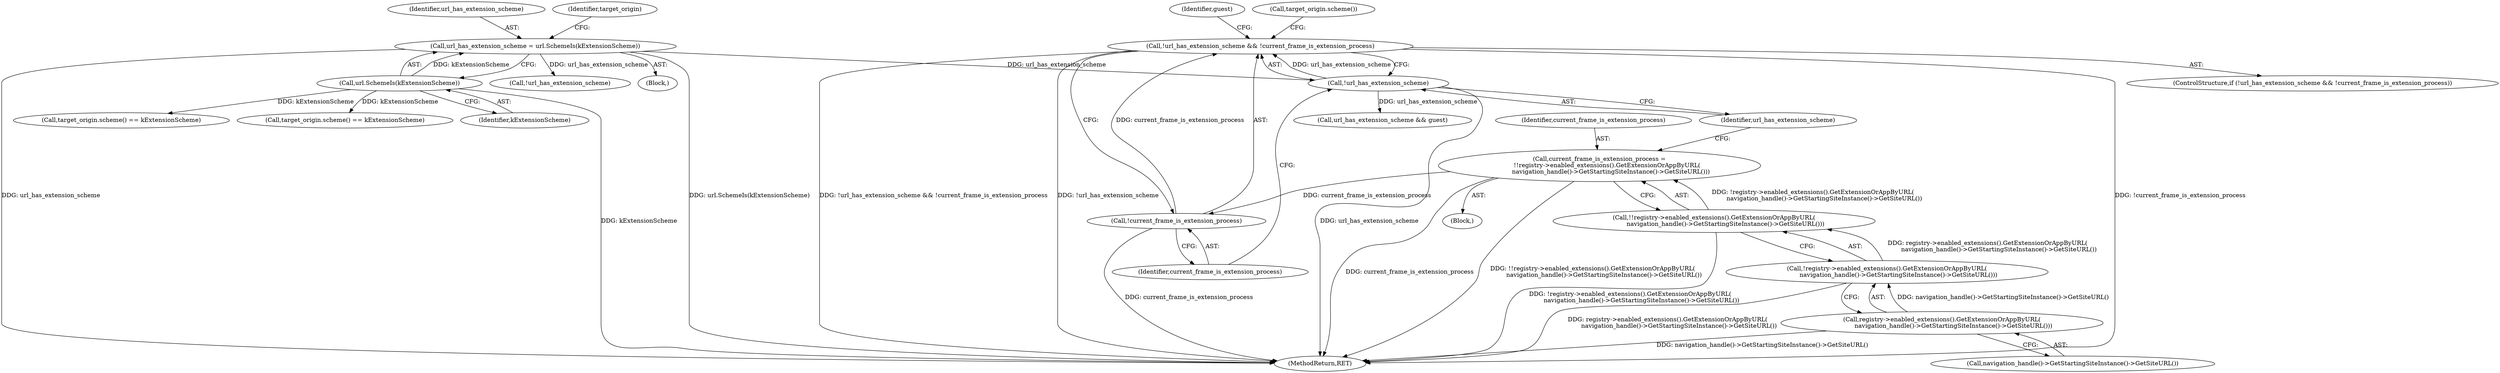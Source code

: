 digraph "1_Chrome_7614790c80996d32a28218f4d1605b0908e9ddf6@del" {
"1000191" [label="(Call,!url_has_extension_scheme && !current_frame_is_extension_process)"];
"1000192" [label="(Call,!url_has_extension_scheme)"];
"1000118" [label="(Call,url_has_extension_scheme = url.SchemeIs(kExtensionScheme))"];
"1000120" [label="(Call,url.SchemeIs(kExtensionScheme))"];
"1000194" [label="(Call,!current_frame_is_extension_process)"];
"1000184" [label="(Call,current_frame_is_extension_process =\n        !!registry->enabled_extensions().GetExtensionOrAppByURL(\n            navigation_handle()->GetStartingSiteInstance()->GetSiteURL()))"];
"1000186" [label="(Call,!!registry->enabled_extensions().GetExtensionOrAppByURL(\n            navigation_handle()->GetStartingSiteInstance()->GetSiteURL()))"];
"1000187" [label="(Call,!registry->enabled_extensions().GetExtensionOrAppByURL(\n            navigation_handle()->GetStartingSiteInstance()->GetSiteURL()))"];
"1000188" [label="(Call,registry->enabled_extensions().GetExtensionOrAppByURL(\n            navigation_handle()->GetStartingSiteInstance()->GetSiteURL()))"];
"1000313" [label="(Call,!url_has_extension_scheme)"];
"1000187" [label="(Call,!registry->enabled_extensions().GetExtensionOrAppByURL(\n            navigation_handle()->GetStartingSiteInstance()->GetSiteURL()))"];
"1000190" [label="(ControlStructure,if (!url_has_extension_scheme && !current_frame_is_extension_process))"];
"1000193" [label="(Identifier,url_has_extension_scheme)"];
"1000101" [label="(Block,)"];
"1000341" [label="(MethodReturn,RET)"];
"1000120" [label="(Call,url.SchemeIs(kExtensionScheme))"];
"1000218" [label="(Identifier,guest)"];
"1000121" [label="(Identifier,kExtensionScheme)"];
"1000192" [label="(Call,!url_has_extension_scheme)"];
"1000191" [label="(Call,!url_has_extension_scheme && !current_frame_is_extension_process)"];
"1000189" [label="(Call,navigation_handle()->GetStartingSiteInstance()->GetSiteURL())"];
"1000199" [label="(Call,target_origin.scheme() == kExtensionScheme)"];
"1000119" [label="(Identifier,url_has_extension_scheme)"];
"1000124" [label="(Identifier,target_origin)"];
"1000195" [label="(Identifier,current_frame_is_extension_process)"];
"1000140" [label="(Call,target_origin.scheme() == kExtensionScheme)"];
"1000184" [label="(Call,current_frame_is_extension_process =\n        !!registry->enabled_extensions().GetExtensionOrAppByURL(\n            navigation_handle()->GetStartingSiteInstance()->GetSiteURL()))"];
"1000200" [label="(Call,target_origin.scheme())"];
"1000188" [label="(Call,registry->enabled_extensions().GetExtensionOrAppByURL(\n            navigation_handle()->GetStartingSiteInstance()->GetSiteURL()))"];
"1000186" [label="(Call,!!registry->enabled_extensions().GetExtensionOrAppByURL(\n            navigation_handle()->GetStartingSiteInstance()->GetSiteURL()))"];
"1000194" [label="(Call,!current_frame_is_extension_process)"];
"1000118" [label="(Call,url_has_extension_scheme = url.SchemeIs(kExtensionScheme))"];
"1000222" [label="(Call,url_has_extension_scheme && guest)"];
"1000182" [label="(Block,)"];
"1000185" [label="(Identifier,current_frame_is_extension_process)"];
"1000191" -> "1000190"  [label="AST: "];
"1000191" -> "1000192"  [label="CFG: "];
"1000191" -> "1000194"  [label="CFG: "];
"1000192" -> "1000191"  [label="AST: "];
"1000194" -> "1000191"  [label="AST: "];
"1000200" -> "1000191"  [label="CFG: "];
"1000218" -> "1000191"  [label="CFG: "];
"1000191" -> "1000341"  [label="DDG: !current_frame_is_extension_process"];
"1000191" -> "1000341"  [label="DDG: !url_has_extension_scheme && !current_frame_is_extension_process"];
"1000191" -> "1000341"  [label="DDG: !url_has_extension_scheme"];
"1000192" -> "1000191"  [label="DDG: url_has_extension_scheme"];
"1000194" -> "1000191"  [label="DDG: current_frame_is_extension_process"];
"1000192" -> "1000193"  [label="CFG: "];
"1000193" -> "1000192"  [label="AST: "];
"1000195" -> "1000192"  [label="CFG: "];
"1000192" -> "1000341"  [label="DDG: url_has_extension_scheme"];
"1000118" -> "1000192"  [label="DDG: url_has_extension_scheme"];
"1000192" -> "1000222"  [label="DDG: url_has_extension_scheme"];
"1000118" -> "1000101"  [label="AST: "];
"1000118" -> "1000120"  [label="CFG: "];
"1000119" -> "1000118"  [label="AST: "];
"1000120" -> "1000118"  [label="AST: "];
"1000124" -> "1000118"  [label="CFG: "];
"1000118" -> "1000341"  [label="DDG: url.SchemeIs(kExtensionScheme)"];
"1000118" -> "1000341"  [label="DDG: url_has_extension_scheme"];
"1000120" -> "1000118"  [label="DDG: kExtensionScheme"];
"1000118" -> "1000313"  [label="DDG: url_has_extension_scheme"];
"1000120" -> "1000121"  [label="CFG: "];
"1000121" -> "1000120"  [label="AST: "];
"1000120" -> "1000341"  [label="DDG: kExtensionScheme"];
"1000120" -> "1000140"  [label="DDG: kExtensionScheme"];
"1000120" -> "1000199"  [label="DDG: kExtensionScheme"];
"1000194" -> "1000195"  [label="CFG: "];
"1000195" -> "1000194"  [label="AST: "];
"1000194" -> "1000341"  [label="DDG: current_frame_is_extension_process"];
"1000184" -> "1000194"  [label="DDG: current_frame_is_extension_process"];
"1000184" -> "1000182"  [label="AST: "];
"1000184" -> "1000186"  [label="CFG: "];
"1000185" -> "1000184"  [label="AST: "];
"1000186" -> "1000184"  [label="AST: "];
"1000193" -> "1000184"  [label="CFG: "];
"1000184" -> "1000341"  [label="DDG: current_frame_is_extension_process"];
"1000184" -> "1000341"  [label="DDG: !!registry->enabled_extensions().GetExtensionOrAppByURL(\n            navigation_handle()->GetStartingSiteInstance()->GetSiteURL())"];
"1000186" -> "1000184"  [label="DDG: !registry->enabled_extensions().GetExtensionOrAppByURL(\n            navigation_handle()->GetStartingSiteInstance()->GetSiteURL())"];
"1000186" -> "1000187"  [label="CFG: "];
"1000187" -> "1000186"  [label="AST: "];
"1000186" -> "1000341"  [label="DDG: !registry->enabled_extensions().GetExtensionOrAppByURL(\n            navigation_handle()->GetStartingSiteInstance()->GetSiteURL())"];
"1000187" -> "1000186"  [label="DDG: registry->enabled_extensions().GetExtensionOrAppByURL(\n            navigation_handle()->GetStartingSiteInstance()->GetSiteURL())"];
"1000187" -> "1000188"  [label="CFG: "];
"1000188" -> "1000187"  [label="AST: "];
"1000187" -> "1000341"  [label="DDG: registry->enabled_extensions().GetExtensionOrAppByURL(\n            navigation_handle()->GetStartingSiteInstance()->GetSiteURL())"];
"1000188" -> "1000187"  [label="DDG: navigation_handle()->GetStartingSiteInstance()->GetSiteURL()"];
"1000188" -> "1000189"  [label="CFG: "];
"1000189" -> "1000188"  [label="AST: "];
"1000188" -> "1000341"  [label="DDG: navigation_handle()->GetStartingSiteInstance()->GetSiteURL()"];
}
